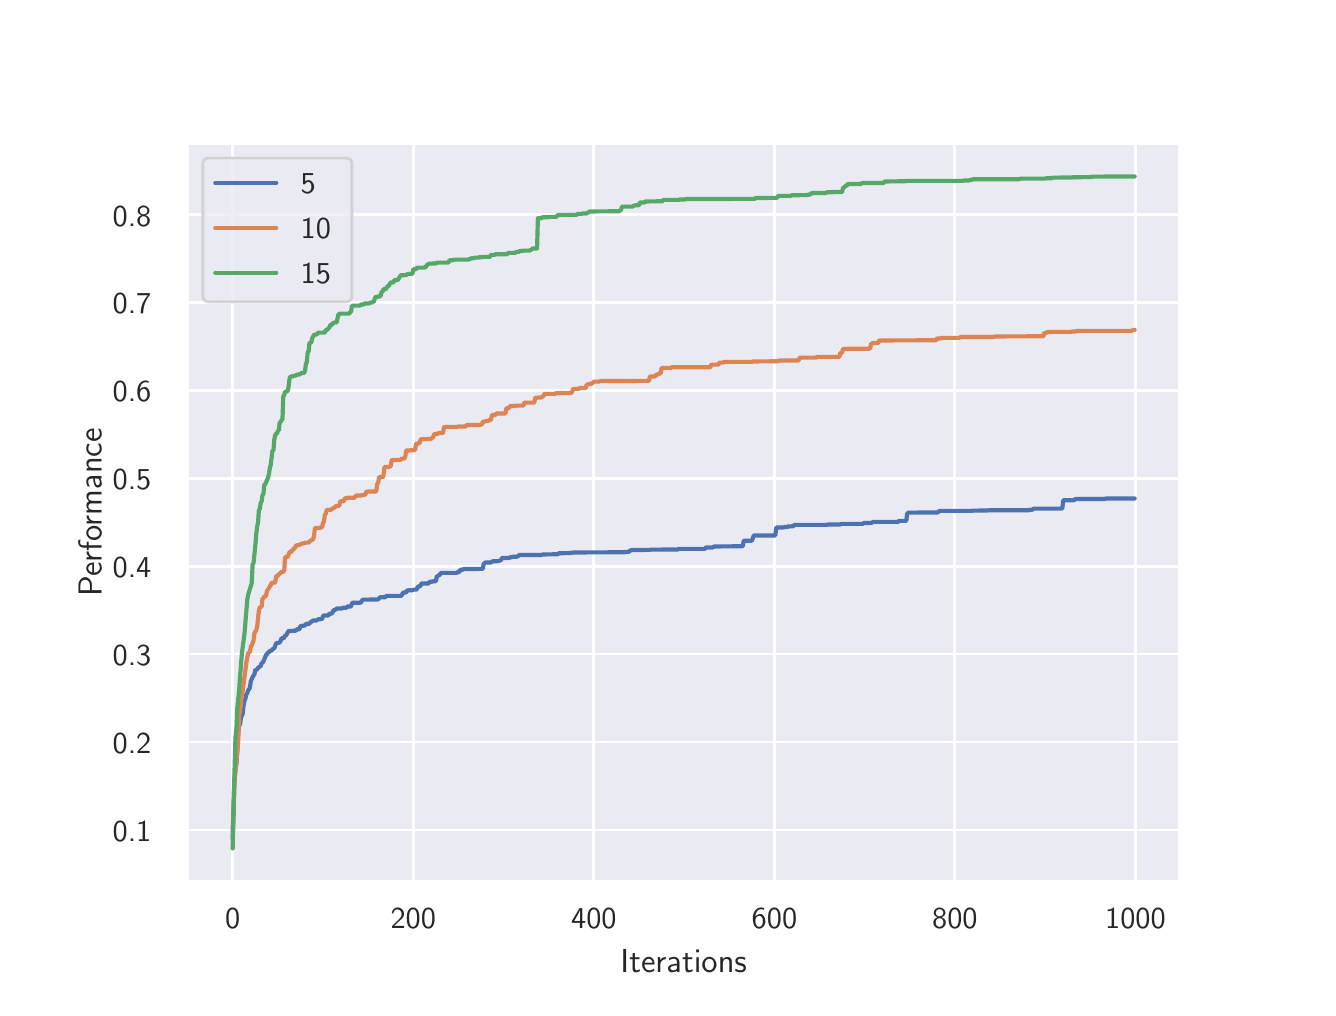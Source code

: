 \begingroup%
\makeatletter%
\begin{pgfpicture}%
\pgfpathrectangle{\pgfpointorigin}{\pgfqpoint{6.4in}{4.8in}}%
\pgfusepath{use as bounding box, clip}%
\begin{pgfscope}%
\pgfsetbuttcap%
\pgfsetmiterjoin%
\definecolor{currentfill}{rgb}{1.0,1.0,1.0}%
\pgfsetfillcolor{currentfill}%
\pgfsetlinewidth{0.0pt}%
\definecolor{currentstroke}{rgb}{1.0,1.0,1.0}%
\pgfsetstrokecolor{currentstroke}%
\pgfsetdash{}{0pt}%
\pgfpathmoveto{\pgfqpoint{0.0in}{0.0in}}%
\pgfpathlineto{\pgfqpoint{6.4in}{0.0in}}%
\pgfpathlineto{\pgfqpoint{6.4in}{4.8in}}%
\pgfpathlineto{\pgfqpoint{0.0in}{4.8in}}%
\pgfpathclose%
\pgfusepath{fill}%
\end{pgfscope}%
\begin{pgfscope}%
\pgfsetbuttcap%
\pgfsetmiterjoin%
\definecolor{currentfill}{rgb}{0.918,0.918,0.949}%
\pgfsetfillcolor{currentfill}%
\pgfsetlinewidth{0.0pt}%
\definecolor{currentstroke}{rgb}{0.0,0.0,0.0}%
\pgfsetstrokecolor{currentstroke}%
\pgfsetstrokeopacity{0.0}%
\pgfsetdash{}{0pt}%
\pgfpathmoveto{\pgfqpoint{0.8in}{0.528in}}%
\pgfpathlineto{\pgfqpoint{5.76in}{0.528in}}%
\pgfpathlineto{\pgfqpoint{5.76in}{4.224in}}%
\pgfpathlineto{\pgfqpoint{0.8in}{4.224in}}%
\pgfpathclose%
\pgfusepath{fill}%
\end{pgfscope}%
\begin{pgfscope}%
\pgfpathrectangle{\pgfqpoint{0.8in}{0.528in}}{\pgfqpoint{4.96in}{3.696in}}%
\pgfusepath{clip}%
\pgfsetroundcap%
\pgfsetroundjoin%
\pgfsetlinewidth{1.004pt}%
\definecolor{currentstroke}{rgb}{1.0,1.0,1.0}%
\pgfsetstrokecolor{currentstroke}%
\pgfsetdash{}{0pt}%
\pgfpathmoveto{\pgfqpoint{1.025in}{0.528in}}%
\pgfpathlineto{\pgfqpoint{1.025in}{4.224in}}%
\pgfusepath{stroke}%
\end{pgfscope}%
\begin{pgfscope}%
\definecolor{textcolor}{rgb}{0.15,0.15,0.15}%
\pgfsetstrokecolor{textcolor}%
\pgfsetfillcolor{textcolor}%
\pgftext[x=1.025in,y=0.396in,,top]{\color{textcolor}\sffamily\fontsize{11.0}{13.2}\selectfont 0}%
\end{pgfscope}%
\begin{pgfscope}%
\pgfpathrectangle{\pgfqpoint{0.8in}{0.528in}}{\pgfqpoint{4.96in}{3.696in}}%
\pgfusepath{clip}%
\pgfsetroundcap%
\pgfsetroundjoin%
\pgfsetlinewidth{1.004pt}%
\definecolor{currentstroke}{rgb}{1.0,1.0,1.0}%
\pgfsetstrokecolor{currentstroke}%
\pgfsetdash{}{0pt}%
\pgfpathmoveto{\pgfqpoint{1.928in}{0.528in}}%
\pgfpathlineto{\pgfqpoint{1.928in}{4.224in}}%
\pgfusepath{stroke}%
\end{pgfscope}%
\begin{pgfscope}%
\definecolor{textcolor}{rgb}{0.15,0.15,0.15}%
\pgfsetstrokecolor{textcolor}%
\pgfsetfillcolor{textcolor}%
\pgftext[x=1.928in,y=0.396in,,top]{\color{textcolor}\sffamily\fontsize{11.0}{13.2}\selectfont 200}%
\end{pgfscope}%
\begin{pgfscope}%
\pgfpathrectangle{\pgfqpoint{0.8in}{0.528in}}{\pgfqpoint{4.96in}{3.696in}}%
\pgfusepath{clip}%
\pgfsetroundcap%
\pgfsetroundjoin%
\pgfsetlinewidth{1.004pt}%
\definecolor{currentstroke}{rgb}{1.0,1.0,1.0}%
\pgfsetstrokecolor{currentstroke}%
\pgfsetdash{}{0pt}%
\pgfpathmoveto{\pgfqpoint{2.831in}{0.528in}}%
\pgfpathlineto{\pgfqpoint{2.831in}{4.224in}}%
\pgfusepath{stroke}%
\end{pgfscope}%
\begin{pgfscope}%
\definecolor{textcolor}{rgb}{0.15,0.15,0.15}%
\pgfsetstrokecolor{textcolor}%
\pgfsetfillcolor{textcolor}%
\pgftext[x=2.831in,y=0.396in,,top]{\color{textcolor}\sffamily\fontsize{11.0}{13.2}\selectfont 400}%
\end{pgfscope}%
\begin{pgfscope}%
\pgfpathrectangle{\pgfqpoint{0.8in}{0.528in}}{\pgfqpoint{4.96in}{3.696in}}%
\pgfusepath{clip}%
\pgfsetroundcap%
\pgfsetroundjoin%
\pgfsetlinewidth{1.004pt}%
\definecolor{currentstroke}{rgb}{1.0,1.0,1.0}%
\pgfsetstrokecolor{currentstroke}%
\pgfsetdash{}{0pt}%
\pgfpathmoveto{\pgfqpoint{3.734in}{0.528in}}%
\pgfpathlineto{\pgfqpoint{3.734in}{4.224in}}%
\pgfusepath{stroke}%
\end{pgfscope}%
\begin{pgfscope}%
\definecolor{textcolor}{rgb}{0.15,0.15,0.15}%
\pgfsetstrokecolor{textcolor}%
\pgfsetfillcolor{textcolor}%
\pgftext[x=3.734in,y=0.396in,,top]{\color{textcolor}\sffamily\fontsize{11.0}{13.2}\selectfont 600}%
\end{pgfscope}%
\begin{pgfscope}%
\pgfpathrectangle{\pgfqpoint{0.8in}{0.528in}}{\pgfqpoint{4.96in}{3.696in}}%
\pgfusepath{clip}%
\pgfsetroundcap%
\pgfsetroundjoin%
\pgfsetlinewidth{1.004pt}%
\definecolor{currentstroke}{rgb}{1.0,1.0,1.0}%
\pgfsetstrokecolor{currentstroke}%
\pgfsetdash{}{0pt}%
\pgfpathmoveto{\pgfqpoint{4.636in}{0.528in}}%
\pgfpathlineto{\pgfqpoint{4.636in}{4.224in}}%
\pgfusepath{stroke}%
\end{pgfscope}%
\begin{pgfscope}%
\definecolor{textcolor}{rgb}{0.15,0.15,0.15}%
\pgfsetstrokecolor{textcolor}%
\pgfsetfillcolor{textcolor}%
\pgftext[x=4.636in,y=0.396in,,top]{\color{textcolor}\sffamily\fontsize{11.0}{13.2}\selectfont 800}%
\end{pgfscope}%
\begin{pgfscope}%
\pgfpathrectangle{\pgfqpoint{0.8in}{0.528in}}{\pgfqpoint{4.96in}{3.696in}}%
\pgfusepath{clip}%
\pgfsetroundcap%
\pgfsetroundjoin%
\pgfsetlinewidth{1.004pt}%
\definecolor{currentstroke}{rgb}{1.0,1.0,1.0}%
\pgfsetstrokecolor{currentstroke}%
\pgfsetdash{}{0pt}%
\pgfpathmoveto{\pgfqpoint{5.539in}{0.528in}}%
\pgfpathlineto{\pgfqpoint{5.539in}{4.224in}}%
\pgfusepath{stroke}%
\end{pgfscope}%
\begin{pgfscope}%
\definecolor{textcolor}{rgb}{0.15,0.15,0.15}%
\pgfsetstrokecolor{textcolor}%
\pgfsetfillcolor{textcolor}%
\pgftext[x=5.539in,y=0.396in,,top]{\color{textcolor}\sffamily\fontsize{11.0}{13.2}\selectfont 1000}%
\end{pgfscope}%
\begin{pgfscope}%
\definecolor{textcolor}{rgb}{0.15,0.15,0.15}%
\pgfsetstrokecolor{textcolor}%
\pgfsetfillcolor{textcolor}%
\pgftext[x=3.28in,y=0.193in,,top]{\color{textcolor}\sffamily\fontsize{12.0}{14.4}\selectfont Iterations}%
\end{pgfscope}%
\begin{pgfscope}%
\pgfpathrectangle{\pgfqpoint{0.8in}{0.528in}}{\pgfqpoint{4.96in}{3.696in}}%
\pgfusepath{clip}%
\pgfsetroundcap%
\pgfsetroundjoin%
\pgfsetlinewidth{1.004pt}%
\definecolor{currentstroke}{rgb}{1.0,1.0,1.0}%
\pgfsetstrokecolor{currentstroke}%
\pgfsetdash{}{0pt}%
\pgfpathmoveto{\pgfqpoint{0.8in}{0.788in}}%
\pgfpathlineto{\pgfqpoint{5.76in}{0.788in}}%
\pgfusepath{stroke}%
\end{pgfscope}%
\begin{pgfscope}%
\definecolor{textcolor}{rgb}{0.15,0.15,0.15}%
\pgfsetstrokecolor{textcolor}%
\pgfsetfillcolor{textcolor}%
\pgftext[x=0.425in,y=0.73in,left,base]{\color{textcolor}\sffamily\fontsize{11.0}{13.2}\selectfont 0.1}%
\end{pgfscope}%
\begin{pgfscope}%
\pgfpathrectangle{\pgfqpoint{0.8in}{0.528in}}{\pgfqpoint{4.96in}{3.696in}}%
\pgfusepath{clip}%
\pgfsetroundcap%
\pgfsetroundjoin%
\pgfsetlinewidth{1.004pt}%
\definecolor{currentstroke}{rgb}{1.0,1.0,1.0}%
\pgfsetstrokecolor{currentstroke}%
\pgfsetdash{}{0pt}%
\pgfpathmoveto{\pgfqpoint{0.8in}{1.228in}}%
\pgfpathlineto{\pgfqpoint{5.76in}{1.228in}}%
\pgfusepath{stroke}%
\end{pgfscope}%
\begin{pgfscope}%
\definecolor{textcolor}{rgb}{0.15,0.15,0.15}%
\pgfsetstrokecolor{textcolor}%
\pgfsetfillcolor{textcolor}%
\pgftext[x=0.425in,y=1.17in,left,base]{\color{textcolor}\sffamily\fontsize{11.0}{13.2}\selectfont 0.2}%
\end{pgfscope}%
\begin{pgfscope}%
\pgfpathrectangle{\pgfqpoint{0.8in}{0.528in}}{\pgfqpoint{4.96in}{3.696in}}%
\pgfusepath{clip}%
\pgfsetroundcap%
\pgfsetroundjoin%
\pgfsetlinewidth{1.004pt}%
\definecolor{currentstroke}{rgb}{1.0,1.0,1.0}%
\pgfsetstrokecolor{currentstroke}%
\pgfsetdash{}{0pt}%
\pgfpathmoveto{\pgfqpoint{0.8in}{1.668in}}%
\pgfpathlineto{\pgfqpoint{5.76in}{1.668in}}%
\pgfusepath{stroke}%
\end{pgfscope}%
\begin{pgfscope}%
\definecolor{textcolor}{rgb}{0.15,0.15,0.15}%
\pgfsetstrokecolor{textcolor}%
\pgfsetfillcolor{textcolor}%
\pgftext[x=0.425in,y=1.61in,left,base]{\color{textcolor}\sffamily\fontsize{11.0}{13.2}\selectfont 0.3}%
\end{pgfscope}%
\begin{pgfscope}%
\pgfpathrectangle{\pgfqpoint{0.8in}{0.528in}}{\pgfqpoint{4.96in}{3.696in}}%
\pgfusepath{clip}%
\pgfsetroundcap%
\pgfsetroundjoin%
\pgfsetlinewidth{1.004pt}%
\definecolor{currentstroke}{rgb}{1.0,1.0,1.0}%
\pgfsetstrokecolor{currentstroke}%
\pgfsetdash{}{0pt}%
\pgfpathmoveto{\pgfqpoint{0.8in}{2.107in}}%
\pgfpathlineto{\pgfqpoint{5.76in}{2.107in}}%
\pgfusepath{stroke}%
\end{pgfscope}%
\begin{pgfscope}%
\definecolor{textcolor}{rgb}{0.15,0.15,0.15}%
\pgfsetstrokecolor{textcolor}%
\pgfsetfillcolor{textcolor}%
\pgftext[x=0.425in,y=2.049in,left,base]{\color{textcolor}\sffamily\fontsize{11.0}{13.2}\selectfont 0.4}%
\end{pgfscope}%
\begin{pgfscope}%
\pgfpathrectangle{\pgfqpoint{0.8in}{0.528in}}{\pgfqpoint{4.96in}{3.696in}}%
\pgfusepath{clip}%
\pgfsetroundcap%
\pgfsetroundjoin%
\pgfsetlinewidth{1.004pt}%
\definecolor{currentstroke}{rgb}{1.0,1.0,1.0}%
\pgfsetstrokecolor{currentstroke}%
\pgfsetdash{}{0pt}%
\pgfpathmoveto{\pgfqpoint{0.8in}{2.547in}}%
\pgfpathlineto{\pgfqpoint{5.76in}{2.547in}}%
\pgfusepath{stroke}%
\end{pgfscope}%
\begin{pgfscope}%
\definecolor{textcolor}{rgb}{0.15,0.15,0.15}%
\pgfsetstrokecolor{textcolor}%
\pgfsetfillcolor{textcolor}%
\pgftext[x=0.425in,y=2.489in,left,base]{\color{textcolor}\sffamily\fontsize{11.0}{13.2}\selectfont 0.5}%
\end{pgfscope}%
\begin{pgfscope}%
\pgfpathrectangle{\pgfqpoint{0.8in}{0.528in}}{\pgfqpoint{4.96in}{3.696in}}%
\pgfusepath{clip}%
\pgfsetroundcap%
\pgfsetroundjoin%
\pgfsetlinewidth{1.004pt}%
\definecolor{currentstroke}{rgb}{1.0,1.0,1.0}%
\pgfsetstrokecolor{currentstroke}%
\pgfsetdash{}{0pt}%
\pgfpathmoveto{\pgfqpoint{0.8in}{2.987in}}%
\pgfpathlineto{\pgfqpoint{5.76in}{2.987in}}%
\pgfusepath{stroke}%
\end{pgfscope}%
\begin{pgfscope}%
\definecolor{textcolor}{rgb}{0.15,0.15,0.15}%
\pgfsetstrokecolor{textcolor}%
\pgfsetfillcolor{textcolor}%
\pgftext[x=0.425in,y=2.929in,left,base]{\color{textcolor}\sffamily\fontsize{11.0}{13.2}\selectfont 0.6}%
\end{pgfscope}%
\begin{pgfscope}%
\pgfpathrectangle{\pgfqpoint{0.8in}{0.528in}}{\pgfqpoint{4.96in}{3.696in}}%
\pgfusepath{clip}%
\pgfsetroundcap%
\pgfsetroundjoin%
\pgfsetlinewidth{1.004pt}%
\definecolor{currentstroke}{rgb}{1.0,1.0,1.0}%
\pgfsetstrokecolor{currentstroke}%
\pgfsetdash{}{0pt}%
\pgfpathmoveto{\pgfqpoint{0.8in}{3.427in}}%
\pgfpathlineto{\pgfqpoint{5.76in}{3.427in}}%
\pgfusepath{stroke}%
\end{pgfscope}%
\begin{pgfscope}%
\definecolor{textcolor}{rgb}{0.15,0.15,0.15}%
\pgfsetstrokecolor{textcolor}%
\pgfsetfillcolor{textcolor}%
\pgftext[x=0.425in,y=3.369in,left,base]{\color{textcolor}\sffamily\fontsize{11.0}{13.2}\selectfont 0.7}%
\end{pgfscope}%
\begin{pgfscope}%
\pgfpathrectangle{\pgfqpoint{0.8in}{0.528in}}{\pgfqpoint{4.96in}{3.696in}}%
\pgfusepath{clip}%
\pgfsetroundcap%
\pgfsetroundjoin%
\pgfsetlinewidth{1.004pt}%
\definecolor{currentstroke}{rgb}{1.0,1.0,1.0}%
\pgfsetstrokecolor{currentstroke}%
\pgfsetdash{}{0pt}%
\pgfpathmoveto{\pgfqpoint{0.8in}{3.866in}}%
\pgfpathlineto{\pgfqpoint{5.76in}{3.866in}}%
\pgfusepath{stroke}%
\end{pgfscope}%
\begin{pgfscope}%
\definecolor{textcolor}{rgb}{0.15,0.15,0.15}%
\pgfsetstrokecolor{textcolor}%
\pgfsetfillcolor{textcolor}%
\pgftext[x=0.425in,y=3.808in,left,base]{\color{textcolor}\sffamily\fontsize{11.0}{13.2}\selectfont 0.8}%
\end{pgfscope}%
\begin{pgfscope}%
\definecolor{textcolor}{rgb}{0.15,0.15,0.15}%
\pgfsetstrokecolor{textcolor}%
\pgfsetfillcolor{textcolor}%
\pgftext[x=0.37in,y=2.376in,,bottom,rotate=90.0]{\color{textcolor}\sffamily\fontsize{12.0}{14.4}\selectfont Performance}%
\end{pgfscope}%
\begin{pgfscope}%
\pgfpathrectangle{\pgfqpoint{0.8in}{0.528in}}{\pgfqpoint{4.96in}{3.696in}}%
\pgfusepath{clip}%
\pgfsetroundcap%
\pgfsetroundjoin%
\pgfsetlinewidth{1.506pt}%
\definecolor{currentstroke}{rgb}{0.298,0.447,0.69}%
\pgfsetstrokecolor{currentstroke}%
\pgfsetdash{}{0pt}%
\pgfpathmoveto{\pgfqpoint{1.025in}{0.741in}}%
\pgfpathlineto{\pgfqpoint{1.034in}{1.044in}}%
\pgfpathlineto{\pgfqpoint{1.039in}{1.09in}}%
\pgfpathlineto{\pgfqpoint{1.044in}{1.121in}}%
\pgfpathlineto{\pgfqpoint{1.053in}{1.283in}}%
\pgfpathlineto{\pgfqpoint{1.057in}{1.309in}}%
\pgfpathlineto{\pgfqpoint{1.062in}{1.318in}}%
\pgfpathlineto{\pgfqpoint{1.066in}{1.348in}}%
\pgfpathlineto{\pgfqpoint{1.071in}{1.361in}}%
\pgfpathlineto{\pgfqpoint{1.075in}{1.37in}}%
\pgfpathlineto{\pgfqpoint{1.08in}{1.416in}}%
\pgfpathlineto{\pgfqpoint{1.084in}{1.434in}}%
\pgfpathlineto{\pgfqpoint{1.089in}{1.446in}}%
\pgfpathlineto{\pgfqpoint{1.093in}{1.466in}}%
\pgfpathlineto{\pgfqpoint{1.098in}{1.473in}}%
\pgfpathlineto{\pgfqpoint{1.102in}{1.485in}}%
\pgfpathlineto{\pgfqpoint{1.111in}{1.499in}}%
\pgfpathlineto{\pgfqpoint{1.116in}{1.534in}}%
\pgfpathlineto{\pgfqpoint{1.12in}{1.541in}}%
\pgfpathlineto{\pgfqpoint{1.125in}{1.554in}}%
\pgfpathlineto{\pgfqpoint{1.129in}{1.56in}}%
\pgfpathlineto{\pgfqpoint{1.134in}{1.568in}}%
\pgfpathlineto{\pgfqpoint{1.138in}{1.589in}}%
\pgfpathlineto{\pgfqpoint{1.143in}{1.589in}}%
\pgfpathlineto{\pgfqpoint{1.147in}{1.592in}}%
\pgfpathlineto{\pgfqpoint{1.156in}{1.603in}}%
\pgfpathlineto{\pgfqpoint{1.165in}{1.608in}}%
\pgfpathlineto{\pgfqpoint{1.17in}{1.624in}}%
\pgfpathlineto{\pgfqpoint{1.174in}{1.624in}}%
\pgfpathlineto{\pgfqpoint{1.179in}{1.632in}}%
\pgfpathlineto{\pgfqpoint{1.188in}{1.654in}}%
\pgfpathlineto{\pgfqpoint{1.192in}{1.664in}}%
\pgfpathlineto{\pgfqpoint{1.197in}{1.666in}}%
\pgfpathlineto{\pgfqpoint{1.201in}{1.677in}}%
\pgfpathlineto{\pgfqpoint{1.206in}{1.677in}}%
\pgfpathlineto{\pgfqpoint{1.211in}{1.684in}}%
\pgfpathlineto{\pgfqpoint{1.215in}{1.684in}}%
\pgfpathlineto{\pgfqpoint{1.22in}{1.687in}}%
\pgfpathlineto{\pgfqpoint{1.229in}{1.696in}}%
\pgfpathlineto{\pgfqpoint{1.233in}{1.696in}}%
\pgfpathlineto{\pgfqpoint{1.242in}{1.721in}}%
\pgfpathlineto{\pgfqpoint{1.247in}{1.724in}}%
\pgfpathlineto{\pgfqpoint{1.256in}{1.724in}}%
\pgfpathlineto{\pgfqpoint{1.26in}{1.727in}}%
\pgfpathlineto{\pgfqpoint{1.265in}{1.734in}}%
\pgfpathlineto{\pgfqpoint{1.269in}{1.747in}}%
\pgfpathlineto{\pgfqpoint{1.278in}{1.747in}}%
\pgfpathlineto{\pgfqpoint{1.283in}{1.751in}}%
\pgfpathlineto{\pgfqpoint{1.287in}{1.761in}}%
\pgfpathlineto{\pgfqpoint{1.292in}{1.761in}}%
\pgfpathlineto{\pgfqpoint{1.296in}{1.768in}}%
\pgfpathlineto{\pgfqpoint{1.301in}{1.779in}}%
\pgfpathlineto{\pgfqpoint{1.305in}{1.783in}}%
\pgfpathlineto{\pgfqpoint{1.341in}{1.785in}}%
\pgfpathlineto{\pgfqpoint{1.346in}{1.792in}}%
\pgfpathlineto{\pgfqpoint{1.359in}{1.792in}}%
\pgfpathlineto{\pgfqpoint{1.364in}{1.808in}}%
\pgfpathlineto{\pgfqpoint{1.373in}{1.809in}}%
\pgfpathlineto{\pgfqpoint{1.387in}{1.811in}}%
\pgfpathlineto{\pgfqpoint{1.391in}{1.819in}}%
\pgfpathlineto{\pgfqpoint{1.409in}{1.82in}}%
\pgfpathlineto{\pgfqpoint{1.414in}{1.828in}}%
\pgfpathlineto{\pgfqpoint{1.418in}{1.829in}}%
\pgfpathlineto{\pgfqpoint{1.427in}{1.836in}}%
\pgfpathlineto{\pgfqpoint{1.445in}{1.836in}}%
\pgfpathlineto{\pgfqpoint{1.45in}{1.84in}}%
\pgfpathlineto{\pgfqpoint{1.454in}{1.842in}}%
\pgfpathlineto{\pgfqpoint{1.472in}{1.843in}}%
\pgfpathlineto{\pgfqpoint{1.477in}{1.858in}}%
\pgfpathlineto{\pgfqpoint{1.481in}{1.861in}}%
\pgfpathlineto{\pgfqpoint{1.504in}{1.861in}}%
\pgfpathlineto{\pgfqpoint{1.508in}{1.87in}}%
\pgfpathlineto{\pgfqpoint{1.517in}{1.87in}}%
\pgfpathlineto{\pgfqpoint{1.522in}{1.872in}}%
\pgfpathlineto{\pgfqpoint{1.531in}{1.889in}}%
\pgfpathlineto{\pgfqpoint{1.535in}{1.889in}}%
\pgfpathlineto{\pgfqpoint{1.54in}{1.89in}}%
\pgfpathlineto{\pgfqpoint{1.545in}{1.896in}}%
\pgfpathlineto{\pgfqpoint{1.572in}{1.896in}}%
\pgfpathlineto{\pgfqpoint{1.576in}{1.9in}}%
\pgfpathlineto{\pgfqpoint{1.594in}{1.9in}}%
\pgfpathlineto{\pgfqpoint{1.599in}{1.906in}}%
\pgfpathlineto{\pgfqpoint{1.617in}{1.906in}}%
\pgfpathlineto{\pgfqpoint{1.621in}{1.921in}}%
\pgfpathlineto{\pgfqpoint{1.626in}{1.925in}}%
\pgfpathlineto{\pgfqpoint{1.662in}{1.925in}}%
\pgfpathlineto{\pgfqpoint{1.666in}{1.926in}}%
\pgfpathlineto{\pgfqpoint{1.675in}{1.94in}}%
\pgfpathlineto{\pgfqpoint{1.752in}{1.941in}}%
\pgfpathlineto{\pgfqpoint{1.757in}{1.946in}}%
\pgfpathlineto{\pgfqpoint{1.761in}{1.952in}}%
\pgfpathlineto{\pgfqpoint{1.788in}{1.952in}}%
\pgfpathlineto{\pgfqpoint{1.793in}{1.959in}}%
\pgfpathlineto{\pgfqpoint{1.869in}{1.959in}}%
\pgfpathlineto{\pgfqpoint{1.874in}{1.97in}}%
\pgfpathlineto{\pgfqpoint{1.879in}{1.976in}}%
\pgfpathlineto{\pgfqpoint{1.892in}{1.976in}}%
\pgfpathlineto{\pgfqpoint{1.897in}{1.986in}}%
\pgfpathlineto{\pgfqpoint{1.91in}{1.987in}}%
\pgfpathlineto{\pgfqpoint{1.919in}{1.987in}}%
\pgfpathlineto{\pgfqpoint{1.924in}{1.987in}}%
\pgfpathlineto{\pgfqpoint{1.928in}{1.99in}}%
\pgfpathlineto{\pgfqpoint{1.942in}{1.99in}}%
\pgfpathlineto{\pgfqpoint{1.946in}{1.993in}}%
\pgfpathlineto{\pgfqpoint{1.951in}{2.006in}}%
\pgfpathlineto{\pgfqpoint{1.96in}{2.006in}}%
\pgfpathlineto{\pgfqpoint{1.964in}{2.01in}}%
\pgfpathlineto{\pgfqpoint{1.969in}{2.021in}}%
\pgfpathlineto{\pgfqpoint{2.005in}{2.021in}}%
\pgfpathlineto{\pgfqpoint{2.009in}{2.029in}}%
\pgfpathlineto{\pgfqpoint{2.023in}{2.03in}}%
\pgfpathlineto{\pgfqpoint{2.027in}{2.032in}}%
\pgfpathlineto{\pgfqpoint{2.041in}{2.032in}}%
\pgfpathlineto{\pgfqpoint{2.046in}{2.058in}}%
\pgfpathlineto{\pgfqpoint{2.05in}{2.058in}}%
\pgfpathlineto{\pgfqpoint{2.055in}{2.062in}}%
\pgfpathlineto{\pgfqpoint{2.059in}{2.062in}}%
\pgfpathlineto{\pgfqpoint{2.064in}{2.07in}}%
\pgfpathlineto{\pgfqpoint{2.068in}{2.074in}}%
\pgfpathlineto{\pgfqpoint{2.145in}{2.074in}}%
\pgfpathlineto{\pgfqpoint{2.149in}{2.078in}}%
\pgfpathlineto{\pgfqpoint{2.158in}{2.078in}}%
\pgfpathlineto{\pgfqpoint{2.163in}{2.09in}}%
\pgfpathlineto{\pgfqpoint{2.176in}{2.09in}}%
\pgfpathlineto{\pgfqpoint{2.181in}{2.093in}}%
\pgfpathlineto{\pgfqpoint{2.276in}{2.094in}}%
\pgfpathlineto{\pgfqpoint{2.28in}{2.12in}}%
\pgfpathlineto{\pgfqpoint{2.289in}{2.126in}}%
\pgfpathlineto{\pgfqpoint{2.316in}{2.126in}}%
\pgfpathlineto{\pgfqpoint{2.321in}{2.13in}}%
\pgfpathlineto{\pgfqpoint{2.325in}{2.132in}}%
\pgfpathlineto{\pgfqpoint{2.348in}{2.132in}}%
\pgfpathlineto{\pgfqpoint{2.352in}{2.134in}}%
\pgfpathlineto{\pgfqpoint{2.357in}{2.134in}}%
\pgfpathlineto{\pgfqpoint{2.361in}{2.136in}}%
\pgfpathlineto{\pgfqpoint{2.366in}{2.136in}}%
\pgfpathlineto{\pgfqpoint{2.371in}{2.148in}}%
\pgfpathlineto{\pgfqpoint{2.407in}{2.148in}}%
\pgfpathlineto{\pgfqpoint{2.411in}{2.152in}}%
\pgfpathlineto{\pgfqpoint{2.42in}{2.152in}}%
\pgfpathlineto{\pgfqpoint{2.425in}{2.155in}}%
\pgfpathlineto{\pgfqpoint{2.447in}{2.155in}}%
\pgfpathlineto{\pgfqpoint{2.452in}{2.158in}}%
\pgfpathlineto{\pgfqpoint{2.456in}{2.163in}}%
\pgfpathlineto{\pgfqpoint{2.569in}{2.163in}}%
\pgfpathlineto{\pgfqpoint{2.574in}{2.166in}}%
\pgfpathlineto{\pgfqpoint{2.65in}{2.167in}}%
\pgfpathlineto{\pgfqpoint{2.655in}{2.172in}}%
\pgfpathlineto{\pgfqpoint{2.709in}{2.173in}}%
\pgfpathlineto{\pgfqpoint{2.732in}{2.176in}}%
\pgfpathlineto{\pgfqpoint{2.984in}{2.177in}}%
\pgfpathlineto{\pgfqpoint{2.989in}{2.179in}}%
\pgfpathlineto{\pgfqpoint{3.007in}{2.179in}}%
\pgfpathlineto{\pgfqpoint{3.011in}{2.186in}}%
\pgfpathlineto{\pgfqpoint{3.016in}{2.186in}}%
\pgfpathlineto{\pgfqpoint{3.02in}{2.188in}}%
\pgfpathlineto{\pgfqpoint{3.111in}{2.189in}}%
\pgfpathlineto{\pgfqpoint{3.115in}{2.19in}}%
\pgfpathlineto{\pgfqpoint{3.251in}{2.191in}}%
\pgfpathlineto{\pgfqpoint{3.255in}{2.194in}}%
\pgfpathlineto{\pgfqpoint{3.386in}{2.194in}}%
\pgfpathlineto{\pgfqpoint{3.391in}{2.201in}}%
\pgfpathlineto{\pgfqpoint{3.427in}{2.201in}}%
\pgfpathlineto{\pgfqpoint{3.431in}{2.206in}}%
\pgfpathlineto{\pgfqpoint{3.567in}{2.207in}}%
\pgfpathlineto{\pgfqpoint{3.576in}{2.208in}}%
\pgfpathlineto{\pgfqpoint{3.58in}{2.235in}}%
\pgfpathlineto{\pgfqpoint{3.621in}{2.235in}}%
\pgfpathlineto{\pgfqpoint{3.625in}{2.244in}}%
\pgfpathlineto{\pgfqpoint{3.63in}{2.261in}}%
\pgfpathlineto{\pgfqpoint{3.738in}{2.261in}}%
\pgfpathlineto{\pgfqpoint{3.743in}{2.301in}}%
\pgfpathlineto{\pgfqpoint{3.779in}{2.301in}}%
\pgfpathlineto{\pgfqpoint{3.783in}{2.303in}}%
\pgfpathlineto{\pgfqpoint{3.797in}{2.303in}}%
\pgfpathlineto{\pgfqpoint{3.801in}{2.306in}}%
\pgfpathlineto{\pgfqpoint{3.828in}{2.307in}}%
\pgfpathlineto{\pgfqpoint{3.833in}{2.314in}}%
\pgfpathlineto{\pgfqpoint{3.995in}{2.314in}}%
\pgfpathlineto{\pgfqpoint{4.0in}{2.316in}}%
\pgfpathlineto{\pgfqpoint{4.063in}{2.316in}}%
\pgfpathlineto{\pgfqpoint{4.068in}{2.319in}}%
\pgfpathlineto{\pgfqpoint{4.176in}{2.319in}}%
\pgfpathlineto{\pgfqpoint{4.18in}{2.323in}}%
\pgfpathlineto{\pgfqpoint{4.221in}{2.324in}}%
\pgfpathlineto{\pgfqpoint{4.226in}{2.329in}}%
\pgfpathlineto{\pgfqpoint{4.352in}{2.329in}}%
\pgfpathlineto{\pgfqpoint{4.356in}{2.334in}}%
\pgfpathlineto{\pgfqpoint{4.393in}{2.334in}}%
\pgfpathlineto{\pgfqpoint{4.397in}{2.368in}}%
\pgfpathlineto{\pgfqpoint{4.402in}{2.375in}}%
\pgfpathlineto{\pgfqpoint{4.523in}{2.376in}}%
\pgfpathlineto{\pgfqpoint{4.533in}{2.376in}}%
\pgfpathlineto{\pgfqpoint{4.551in}{2.376in}}%
\pgfpathlineto{\pgfqpoint{4.555in}{2.382in}}%
\pgfpathlineto{\pgfqpoint{4.56in}{2.382in}}%
\pgfpathlineto{\pgfqpoint{4.564in}{2.384in}}%
\pgfpathlineto{\pgfqpoint{4.718in}{2.384in}}%
\pgfpathlineto{\pgfqpoint{4.727in}{2.385in}}%
\pgfpathlineto{\pgfqpoint{4.799in}{2.386in}}%
\pgfpathlineto{\pgfqpoint{4.808in}{2.387in}}%
\pgfpathlineto{\pgfqpoint{5.006in}{2.387in}}%
\pgfpathlineto{\pgfqpoint{5.011in}{2.39in}}%
\pgfpathlineto{\pgfqpoint{5.025in}{2.39in}}%
\pgfpathlineto{\pgfqpoint{5.029in}{2.395in}}%
\pgfpathlineto{\pgfqpoint{5.173in}{2.395in}}%
\pgfpathlineto{\pgfqpoint{5.178in}{2.437in}}%
\pgfpathlineto{\pgfqpoint{5.232in}{2.437in}}%
\pgfpathlineto{\pgfqpoint{5.237in}{2.443in}}%
\pgfpathlineto{\pgfqpoint{5.386in}{2.443in}}%
\pgfpathlineto{\pgfqpoint{5.39in}{2.446in}}%
\pgfpathlineto{\pgfqpoint{5.535in}{2.446in}}%
\pgfpathlineto{\pgfqpoint{5.535in}{2.446in}}%
\pgfusepath{stroke}%
\end{pgfscope}%
\begin{pgfscope}%
\pgfpathrectangle{\pgfqpoint{0.8in}{0.528in}}{\pgfqpoint{4.96in}{3.696in}}%
\pgfusepath{clip}%
\pgfsetroundcap%
\pgfsetroundjoin%
\pgfsetlinewidth{1.506pt}%
\definecolor{currentstroke}{rgb}{0.867,0.518,0.322}%
\pgfsetstrokecolor{currentstroke}%
\pgfsetdash{}{0pt}%
\pgfpathmoveto{\pgfqpoint{1.025in}{0.782in}}%
\pgfpathlineto{\pgfqpoint{1.03in}{0.932in}}%
\pgfpathlineto{\pgfqpoint{1.034in}{1.034in}}%
\pgfpathlineto{\pgfqpoint{1.044in}{1.141in}}%
\pgfpathlineto{\pgfqpoint{1.048in}{1.174in}}%
\pgfpathlineto{\pgfqpoint{1.053in}{1.237in}}%
\pgfpathlineto{\pgfqpoint{1.057in}{1.363in}}%
\pgfpathlineto{\pgfqpoint{1.062in}{1.381in}}%
\pgfpathlineto{\pgfqpoint{1.066in}{1.415in}}%
\pgfpathlineto{\pgfqpoint{1.071in}{1.469in}}%
\pgfpathlineto{\pgfqpoint{1.075in}{1.484in}}%
\pgfpathlineto{\pgfqpoint{1.093in}{1.622in}}%
\pgfpathlineto{\pgfqpoint{1.102in}{1.671in}}%
\pgfpathlineto{\pgfqpoint{1.107in}{1.677in}}%
\pgfpathlineto{\pgfqpoint{1.111in}{1.677in}}%
\pgfpathlineto{\pgfqpoint{1.116in}{1.707in}}%
\pgfpathlineto{\pgfqpoint{1.12in}{1.71in}}%
\pgfpathlineto{\pgfqpoint{1.129in}{1.734in}}%
\pgfpathlineto{\pgfqpoint{1.134in}{1.774in}}%
\pgfpathlineto{\pgfqpoint{1.138in}{1.779in}}%
\pgfpathlineto{\pgfqpoint{1.143in}{1.789in}}%
\pgfpathlineto{\pgfqpoint{1.147in}{1.802in}}%
\pgfpathlineto{\pgfqpoint{1.156in}{1.886in}}%
\pgfpathlineto{\pgfqpoint{1.161in}{1.903in}}%
\pgfpathlineto{\pgfqpoint{1.165in}{1.903in}}%
\pgfpathlineto{\pgfqpoint{1.17in}{1.905in}}%
\pgfpathlineto{\pgfqpoint{1.174in}{1.946in}}%
\pgfpathlineto{\pgfqpoint{1.179in}{1.946in}}%
\pgfpathlineto{\pgfqpoint{1.183in}{1.957in}}%
\pgfpathlineto{\pgfqpoint{1.188in}{1.957in}}%
\pgfpathlineto{\pgfqpoint{1.192in}{1.959in}}%
\pgfpathlineto{\pgfqpoint{1.197in}{1.988in}}%
\pgfpathlineto{\pgfqpoint{1.201in}{1.988in}}%
\pgfpathlineto{\pgfqpoint{1.211in}{2.007in}}%
\pgfpathlineto{\pgfqpoint{1.215in}{2.011in}}%
\pgfpathlineto{\pgfqpoint{1.22in}{2.025in}}%
\pgfpathlineto{\pgfqpoint{1.233in}{2.025in}}%
\pgfpathlineto{\pgfqpoint{1.238in}{2.027in}}%
\pgfpathlineto{\pgfqpoint{1.242in}{2.058in}}%
\pgfpathlineto{\pgfqpoint{1.251in}{2.059in}}%
\pgfpathlineto{\pgfqpoint{1.256in}{2.068in}}%
\pgfpathlineto{\pgfqpoint{1.26in}{2.069in}}%
\pgfpathlineto{\pgfqpoint{1.269in}{2.079in}}%
\pgfpathlineto{\pgfqpoint{1.278in}{2.079in}}%
\pgfpathlineto{\pgfqpoint{1.283in}{2.088in}}%
\pgfpathlineto{\pgfqpoint{1.287in}{2.154in}}%
\pgfpathlineto{\pgfqpoint{1.301in}{2.154in}}%
\pgfpathlineto{\pgfqpoint{1.305in}{2.169in}}%
\pgfpathlineto{\pgfqpoint{1.31in}{2.178in}}%
\pgfpathlineto{\pgfqpoint{1.314in}{2.179in}}%
\pgfpathlineto{\pgfqpoint{1.319in}{2.179in}}%
\pgfpathlineto{\pgfqpoint{1.323in}{2.189in}}%
\pgfpathlineto{\pgfqpoint{1.328in}{2.189in}}%
\pgfpathlineto{\pgfqpoint{1.332in}{2.198in}}%
\pgfpathlineto{\pgfqpoint{1.337in}{2.198in}}%
\pgfpathlineto{\pgfqpoint{1.341in}{2.211in}}%
\pgfpathlineto{\pgfqpoint{1.346in}{2.211in}}%
\pgfpathlineto{\pgfqpoint{1.35in}{2.213in}}%
\pgfpathlineto{\pgfqpoint{1.355in}{2.213in}}%
\pgfpathlineto{\pgfqpoint{1.359in}{2.216in}}%
\pgfpathlineto{\pgfqpoint{1.364in}{2.216in}}%
\pgfpathlineto{\pgfqpoint{1.373in}{2.221in}}%
\pgfpathlineto{\pgfqpoint{1.382in}{2.222in}}%
\pgfpathlineto{\pgfqpoint{1.387in}{2.225in}}%
\pgfpathlineto{\pgfqpoint{1.405in}{2.225in}}%
\pgfpathlineto{\pgfqpoint{1.409in}{2.23in}}%
\pgfpathlineto{\pgfqpoint{1.414in}{2.236in}}%
\pgfpathlineto{\pgfqpoint{1.418in}{2.237in}}%
\pgfpathlineto{\pgfqpoint{1.423in}{2.24in}}%
\pgfpathlineto{\pgfqpoint{1.427in}{2.24in}}%
\pgfpathlineto{\pgfqpoint{1.432in}{2.26in}}%
\pgfpathlineto{\pgfqpoint{1.436in}{2.298in}}%
\pgfpathlineto{\pgfqpoint{1.459in}{2.298in}}%
\pgfpathlineto{\pgfqpoint{1.463in}{2.301in}}%
\pgfpathlineto{\pgfqpoint{1.472in}{2.301in}}%
\pgfpathlineto{\pgfqpoint{1.477in}{2.327in}}%
\pgfpathlineto{\pgfqpoint{1.481in}{2.328in}}%
\pgfpathlineto{\pgfqpoint{1.486in}{2.368in}}%
\pgfpathlineto{\pgfqpoint{1.49in}{2.368in}}%
\pgfpathlineto{\pgfqpoint{1.495in}{2.387in}}%
\pgfpathlineto{\pgfqpoint{1.499in}{2.389in}}%
\pgfpathlineto{\pgfqpoint{1.517in}{2.389in}}%
\pgfpathlineto{\pgfqpoint{1.522in}{2.396in}}%
\pgfpathlineto{\pgfqpoint{1.526in}{2.396in}}%
\pgfpathlineto{\pgfqpoint{1.531in}{2.4in}}%
\pgfpathlineto{\pgfqpoint{1.535in}{2.4in}}%
\pgfpathlineto{\pgfqpoint{1.54in}{2.408in}}%
\pgfpathlineto{\pgfqpoint{1.554in}{2.409in}}%
\pgfpathlineto{\pgfqpoint{1.558in}{2.409in}}%
\pgfpathlineto{\pgfqpoint{1.563in}{2.432in}}%
\pgfpathlineto{\pgfqpoint{1.581in}{2.432in}}%
\pgfpathlineto{\pgfqpoint{1.585in}{2.447in}}%
\pgfpathlineto{\pgfqpoint{1.594in}{2.447in}}%
\pgfpathlineto{\pgfqpoint{1.599in}{2.45in}}%
\pgfpathlineto{\pgfqpoint{1.635in}{2.45in}}%
\pgfpathlineto{\pgfqpoint{1.639in}{2.457in}}%
\pgfpathlineto{\pgfqpoint{1.644in}{2.461in}}%
\pgfpathlineto{\pgfqpoint{1.671in}{2.461in}}%
\pgfpathlineto{\pgfqpoint{1.675in}{2.464in}}%
\pgfpathlineto{\pgfqpoint{1.684in}{2.464in}}%
\pgfpathlineto{\pgfqpoint{1.689in}{2.467in}}%
\pgfpathlineto{\pgfqpoint{1.693in}{2.48in}}%
\pgfpathlineto{\pgfqpoint{1.698in}{2.48in}}%
\pgfpathlineto{\pgfqpoint{1.707in}{2.481in}}%
\pgfpathlineto{\pgfqpoint{1.743in}{2.481in}}%
\pgfpathlineto{\pgfqpoint{1.748in}{2.521in}}%
\pgfpathlineto{\pgfqpoint{1.752in}{2.521in}}%
\pgfpathlineto{\pgfqpoint{1.757in}{2.553in}}%
\pgfpathlineto{\pgfqpoint{1.775in}{2.553in}}%
\pgfpathlineto{\pgfqpoint{1.779in}{2.56in}}%
\pgfpathlineto{\pgfqpoint{1.784in}{2.604in}}%
\pgfpathlineto{\pgfqpoint{1.806in}{2.604in}}%
\pgfpathlineto{\pgfqpoint{1.811in}{2.606in}}%
\pgfpathlineto{\pgfqpoint{1.815in}{2.606in}}%
\pgfpathlineto{\pgfqpoint{1.82in}{2.637in}}%
\pgfpathlineto{\pgfqpoint{1.824in}{2.638in}}%
\pgfpathlineto{\pgfqpoint{1.865in}{2.639in}}%
\pgfpathlineto{\pgfqpoint{1.869in}{2.645in}}%
\pgfpathlineto{\pgfqpoint{1.883in}{2.645in}}%
\pgfpathlineto{\pgfqpoint{1.888in}{2.654in}}%
\pgfpathlineto{\pgfqpoint{1.892in}{2.686in}}%
\pgfpathlineto{\pgfqpoint{1.91in}{2.686in}}%
\pgfpathlineto{\pgfqpoint{1.915in}{2.687in}}%
\pgfpathlineto{\pgfqpoint{1.937in}{2.688in}}%
\pgfpathlineto{\pgfqpoint{1.942in}{2.72in}}%
\pgfpathlineto{\pgfqpoint{1.955in}{2.721in}}%
\pgfpathlineto{\pgfqpoint{1.96in}{2.725in}}%
\pgfpathlineto{\pgfqpoint{1.964in}{2.739in}}%
\pgfpathlineto{\pgfqpoint{1.969in}{2.742in}}%
\pgfpathlineto{\pgfqpoint{2.0in}{2.743in}}%
\pgfpathlineto{\pgfqpoint{2.005in}{2.744in}}%
\pgfpathlineto{\pgfqpoint{2.018in}{2.744in}}%
\pgfpathlineto{\pgfqpoint{2.023in}{2.75in}}%
\pgfpathlineto{\pgfqpoint{2.027in}{2.75in}}%
\pgfpathlineto{\pgfqpoint{2.032in}{2.768in}}%
\pgfpathlineto{\pgfqpoint{2.041in}{2.768in}}%
\pgfpathlineto{\pgfqpoint{2.046in}{2.769in}}%
\pgfpathlineto{\pgfqpoint{2.05in}{2.769in}}%
\pgfpathlineto{\pgfqpoint{2.055in}{2.773in}}%
\pgfpathlineto{\pgfqpoint{2.073in}{2.773in}}%
\pgfpathlineto{\pgfqpoint{2.077in}{2.776in}}%
\pgfpathlineto{\pgfqpoint{2.082in}{2.804in}}%
\pgfpathlineto{\pgfqpoint{2.149in}{2.804in}}%
\pgfpathlineto{\pgfqpoint{2.154in}{2.806in}}%
\pgfpathlineto{\pgfqpoint{2.19in}{2.806in}}%
\pgfpathlineto{\pgfqpoint{2.194in}{2.813in}}%
\pgfpathlineto{\pgfqpoint{2.262in}{2.813in}}%
\pgfpathlineto{\pgfqpoint{2.267in}{2.816in}}%
\pgfpathlineto{\pgfqpoint{2.271in}{2.816in}}%
\pgfpathlineto{\pgfqpoint{2.276in}{2.83in}}%
\pgfpathlineto{\pgfqpoint{2.285in}{2.83in}}%
\pgfpathlineto{\pgfqpoint{2.289in}{2.833in}}%
\pgfpathlineto{\pgfqpoint{2.303in}{2.833in}}%
\pgfpathlineto{\pgfqpoint{2.307in}{2.838in}}%
\pgfpathlineto{\pgfqpoint{2.316in}{2.838in}}%
\pgfpathlineto{\pgfqpoint{2.321in}{2.863in}}%
\pgfpathlineto{\pgfqpoint{2.339in}{2.863in}}%
\pgfpathlineto{\pgfqpoint{2.343in}{2.871in}}%
\pgfpathlineto{\pgfqpoint{2.389in}{2.871in}}%
\pgfpathlineto{\pgfqpoint{2.393in}{2.897in}}%
\pgfpathlineto{\pgfqpoint{2.407in}{2.897in}}%
\pgfpathlineto{\pgfqpoint{2.411in}{2.908in}}%
\pgfpathlineto{\pgfqpoint{2.434in}{2.908in}}%
\pgfpathlineto{\pgfqpoint{2.438in}{2.91in}}%
\pgfpathlineto{\pgfqpoint{2.479in}{2.91in}}%
\pgfpathlineto{\pgfqpoint{2.483in}{2.925in}}%
\pgfpathlineto{\pgfqpoint{2.533in}{2.925in}}%
\pgfpathlineto{\pgfqpoint{2.538in}{2.95in}}%
\pgfpathlineto{\pgfqpoint{2.569in}{2.951in}}%
\pgfpathlineto{\pgfqpoint{2.574in}{2.956in}}%
\pgfpathlineto{\pgfqpoint{2.578in}{2.956in}}%
\pgfpathlineto{\pgfqpoint{2.583in}{2.969in}}%
\pgfpathlineto{\pgfqpoint{2.637in}{2.969in}}%
\pgfpathlineto{\pgfqpoint{2.641in}{2.972in}}%
\pgfpathlineto{\pgfqpoint{2.664in}{2.972in}}%
\pgfpathlineto{\pgfqpoint{2.668in}{2.973in}}%
\pgfpathlineto{\pgfqpoint{2.718in}{2.973in}}%
\pgfpathlineto{\pgfqpoint{2.723in}{2.982in}}%
\pgfpathlineto{\pgfqpoint{2.727in}{2.994in}}%
\pgfpathlineto{\pgfqpoint{2.754in}{2.994in}}%
\pgfpathlineto{\pgfqpoint{2.759in}{2.998in}}%
\pgfpathlineto{\pgfqpoint{2.79in}{2.998in}}%
\pgfpathlineto{\pgfqpoint{2.795in}{3.015in}}%
\pgfpathlineto{\pgfqpoint{2.799in}{3.015in}}%
\pgfpathlineto{\pgfqpoint{2.804in}{3.018in}}%
\pgfpathlineto{\pgfqpoint{2.817in}{3.018in}}%
\pgfpathlineto{\pgfqpoint{2.822in}{3.023in}}%
\pgfpathlineto{\pgfqpoint{2.826in}{3.023in}}%
\pgfpathlineto{\pgfqpoint{2.831in}{3.03in}}%
\pgfpathlineto{\pgfqpoint{2.858in}{3.03in}}%
\pgfpathlineto{\pgfqpoint{2.862in}{3.033in}}%
\pgfpathlineto{\pgfqpoint{3.106in}{3.034in}}%
\pgfpathlineto{\pgfqpoint{3.111in}{3.056in}}%
\pgfpathlineto{\pgfqpoint{3.138in}{3.056in}}%
\pgfpathlineto{\pgfqpoint{3.142in}{3.065in}}%
\pgfpathlineto{\pgfqpoint{3.151in}{3.065in}}%
\pgfpathlineto{\pgfqpoint{3.156in}{3.071in}}%
\pgfpathlineto{\pgfqpoint{3.165in}{3.071in}}%
\pgfpathlineto{\pgfqpoint{3.169in}{3.098in}}%
\pgfpathlineto{\pgfqpoint{3.174in}{3.098in}}%
\pgfpathlineto{\pgfqpoint{3.178in}{3.099in}}%
\pgfpathlineto{\pgfqpoint{3.215in}{3.099in}}%
\pgfpathlineto{\pgfqpoint{3.219in}{3.102in}}%
\pgfpathlineto{\pgfqpoint{3.413in}{3.102in}}%
\pgfpathlineto{\pgfqpoint{3.418in}{3.115in}}%
\pgfpathlineto{\pgfqpoint{3.454in}{3.115in}}%
\pgfpathlineto{\pgfqpoint{3.458in}{3.125in}}%
\pgfpathlineto{\pgfqpoint{3.476in}{3.125in}}%
\pgfpathlineto{\pgfqpoint{3.481in}{3.129in}}%
\pgfpathlineto{\pgfqpoint{3.621in}{3.129in}}%
\pgfpathlineto{\pgfqpoint{3.625in}{3.131in}}%
\pgfpathlineto{\pgfqpoint{3.752in}{3.132in}}%
\pgfpathlineto{\pgfqpoint{3.756in}{3.136in}}%
\pgfpathlineto{\pgfqpoint{3.855in}{3.136in}}%
\pgfpathlineto{\pgfqpoint{3.86in}{3.15in}}%
\pgfpathlineto{\pgfqpoint{3.941in}{3.15in}}%
\pgfpathlineto{\pgfqpoint{3.946in}{3.154in}}%
\pgfpathlineto{\pgfqpoint{4.059in}{3.154in}}%
\pgfpathlineto{\pgfqpoint{4.063in}{3.174in}}%
\pgfpathlineto{\pgfqpoint{4.072in}{3.174in}}%
\pgfpathlineto{\pgfqpoint{4.077in}{3.194in}}%
\pgfpathlineto{\pgfqpoint{4.212in}{3.195in}}%
\pgfpathlineto{\pgfqpoint{4.217in}{3.22in}}%
\pgfpathlineto{\pgfqpoint{4.221in}{3.22in}}%
\pgfpathlineto{\pgfqpoint{4.226in}{3.223in}}%
\pgfpathlineto{\pgfqpoint{4.253in}{3.223in}}%
\pgfpathlineto{\pgfqpoint{4.257in}{3.236in}}%
\pgfpathlineto{\pgfqpoint{4.542in}{3.237in}}%
\pgfpathlineto{\pgfqpoint{4.546in}{3.246in}}%
\pgfpathlineto{\pgfqpoint{4.564in}{3.246in}}%
\pgfpathlineto{\pgfqpoint{4.569in}{3.249in}}%
\pgfpathlineto{\pgfqpoint{4.659in}{3.249in}}%
\pgfpathlineto{\pgfqpoint{4.663in}{3.253in}}%
\pgfpathlineto{\pgfqpoint{4.83in}{3.253in}}%
\pgfpathlineto{\pgfqpoint{4.835in}{3.256in}}%
\pgfpathlineto{\pgfqpoint{5.079in}{3.257in}}%
\pgfpathlineto{\pgfqpoint{5.083in}{3.274in}}%
\pgfpathlineto{\pgfqpoint{5.092in}{3.274in}}%
\pgfpathlineto{\pgfqpoint{5.097in}{3.277in}}%
\pgfpathlineto{\pgfqpoint{5.101in}{3.277in}}%
\pgfpathlineto{\pgfqpoint{5.106in}{3.279in}}%
\pgfpathlineto{\pgfqpoint{5.219in}{3.279in}}%
\pgfpathlineto{\pgfqpoint{5.223in}{3.281in}}%
\pgfpathlineto{\pgfqpoint{5.241in}{3.281in}}%
\pgfpathlineto{\pgfqpoint{5.246in}{3.284in}}%
\pgfpathlineto{\pgfqpoint{5.521in}{3.284in}}%
\pgfpathlineto{\pgfqpoint{5.526in}{3.289in}}%
\pgfpathlineto{\pgfqpoint{5.535in}{3.289in}}%
\pgfpathlineto{\pgfqpoint{5.535in}{3.289in}}%
\pgfusepath{stroke}%
\end{pgfscope}%
\begin{pgfscope}%
\pgfpathrectangle{\pgfqpoint{0.8in}{0.528in}}{\pgfqpoint{4.96in}{3.696in}}%
\pgfusepath{clip}%
\pgfsetroundcap%
\pgfsetroundjoin%
\pgfsetlinewidth{1.506pt}%
\definecolor{currentstroke}{rgb}{0.333,0.659,0.408}%
\pgfsetstrokecolor{currentstroke}%
\pgfsetdash{}{0pt}%
\pgfpathmoveto{\pgfqpoint{1.025in}{0.696in}}%
\pgfpathlineto{\pgfqpoint{1.034in}{1.079in}}%
\pgfpathlineto{\pgfqpoint{1.039in}{1.252in}}%
\pgfpathlineto{\pgfqpoint{1.044in}{1.296in}}%
\pgfpathlineto{\pgfqpoint{1.048in}{1.395in}}%
\pgfpathlineto{\pgfqpoint{1.057in}{1.483in}}%
\pgfpathlineto{\pgfqpoint{1.062in}{1.558in}}%
\pgfpathlineto{\pgfqpoint{1.071in}{1.671in}}%
\pgfpathlineto{\pgfqpoint{1.084in}{1.77in}}%
\pgfpathlineto{\pgfqpoint{1.098in}{1.939in}}%
\pgfpathlineto{\pgfqpoint{1.102in}{1.963in}}%
\pgfpathlineto{\pgfqpoint{1.12in}{2.022in}}%
\pgfpathlineto{\pgfqpoint{1.125in}{2.12in}}%
\pgfpathlineto{\pgfqpoint{1.129in}{2.12in}}%
\pgfpathlineto{\pgfqpoint{1.138in}{2.207in}}%
\pgfpathlineto{\pgfqpoint{1.143in}{2.27in}}%
\pgfpathlineto{\pgfqpoint{1.147in}{2.303in}}%
\pgfpathlineto{\pgfqpoint{1.152in}{2.327in}}%
\pgfpathlineto{\pgfqpoint{1.156in}{2.386in}}%
\pgfpathlineto{\pgfqpoint{1.161in}{2.396in}}%
\pgfpathlineto{\pgfqpoint{1.165in}{2.424in}}%
\pgfpathlineto{\pgfqpoint{1.17in}{2.433in}}%
\pgfpathlineto{\pgfqpoint{1.174in}{2.462in}}%
\pgfpathlineto{\pgfqpoint{1.179in}{2.47in}}%
\pgfpathlineto{\pgfqpoint{1.183in}{2.513in}}%
\pgfpathlineto{\pgfqpoint{1.188in}{2.518in}}%
\pgfpathlineto{\pgfqpoint{1.201in}{2.547in}}%
\pgfpathlineto{\pgfqpoint{1.206in}{2.567in}}%
\pgfpathlineto{\pgfqpoint{1.211in}{2.599in}}%
\pgfpathlineto{\pgfqpoint{1.215in}{2.613in}}%
\pgfpathlineto{\pgfqpoint{1.224in}{2.686in}}%
\pgfpathlineto{\pgfqpoint{1.229in}{2.686in}}%
\pgfpathlineto{\pgfqpoint{1.233in}{2.74in}}%
\pgfpathlineto{\pgfqpoint{1.238in}{2.763in}}%
\pgfpathlineto{\pgfqpoint{1.242in}{2.77in}}%
\pgfpathlineto{\pgfqpoint{1.247in}{2.77in}}%
\pgfpathlineto{\pgfqpoint{1.251in}{2.785in}}%
\pgfpathlineto{\pgfqpoint{1.256in}{2.786in}}%
\pgfpathlineto{\pgfqpoint{1.26in}{2.828in}}%
\pgfpathlineto{\pgfqpoint{1.265in}{2.828in}}%
\pgfpathlineto{\pgfqpoint{1.269in}{2.837in}}%
\pgfpathlineto{\pgfqpoint{1.274in}{2.842in}}%
\pgfpathlineto{\pgfqpoint{1.278in}{2.957in}}%
\pgfpathlineto{\pgfqpoint{1.283in}{2.963in}}%
\pgfpathlineto{\pgfqpoint{1.287in}{2.98in}}%
\pgfpathlineto{\pgfqpoint{1.296in}{2.981in}}%
\pgfpathlineto{\pgfqpoint{1.301in}{2.987in}}%
\pgfpathlineto{\pgfqpoint{1.305in}{3.008in}}%
\pgfpathlineto{\pgfqpoint{1.31in}{3.05in}}%
\pgfpathlineto{\pgfqpoint{1.314in}{3.054in}}%
\pgfpathlineto{\pgfqpoint{1.323in}{3.057in}}%
\pgfpathlineto{\pgfqpoint{1.328in}{3.057in}}%
\pgfpathlineto{\pgfqpoint{1.332in}{3.06in}}%
\pgfpathlineto{\pgfqpoint{1.341in}{3.06in}}%
\pgfpathlineto{\pgfqpoint{1.346in}{3.065in}}%
\pgfpathlineto{\pgfqpoint{1.359in}{3.066in}}%
\pgfpathlineto{\pgfqpoint{1.368in}{3.073in}}%
\pgfpathlineto{\pgfqpoint{1.382in}{3.073in}}%
\pgfpathlineto{\pgfqpoint{1.387in}{3.085in}}%
\pgfpathlineto{\pgfqpoint{1.391in}{3.118in}}%
\pgfpathlineto{\pgfqpoint{1.396in}{3.13in}}%
\pgfpathlineto{\pgfqpoint{1.4in}{3.177in}}%
\pgfpathlineto{\pgfqpoint{1.405in}{3.182in}}%
\pgfpathlineto{\pgfqpoint{1.409in}{3.225in}}%
\pgfpathlineto{\pgfqpoint{1.418in}{3.225in}}%
\pgfpathlineto{\pgfqpoint{1.423in}{3.249in}}%
\pgfpathlineto{\pgfqpoint{1.427in}{3.255in}}%
\pgfpathlineto{\pgfqpoint{1.432in}{3.265in}}%
\pgfpathlineto{\pgfqpoint{1.445in}{3.265in}}%
\pgfpathlineto{\pgfqpoint{1.45in}{3.272in}}%
\pgfpathlineto{\pgfqpoint{1.454in}{3.275in}}%
\pgfpathlineto{\pgfqpoint{1.486in}{3.275in}}%
\pgfpathlineto{\pgfqpoint{1.49in}{3.289in}}%
\pgfpathlineto{\pgfqpoint{1.499in}{3.289in}}%
\pgfpathlineto{\pgfqpoint{1.504in}{3.298in}}%
\pgfpathlineto{\pgfqpoint{1.508in}{3.299in}}%
\pgfpathlineto{\pgfqpoint{1.513in}{3.314in}}%
\pgfpathlineto{\pgfqpoint{1.522in}{3.314in}}%
\pgfpathlineto{\pgfqpoint{1.526in}{3.324in}}%
\pgfpathlineto{\pgfqpoint{1.531in}{3.324in}}%
\pgfpathlineto{\pgfqpoint{1.535in}{3.326in}}%
\pgfpathlineto{\pgfqpoint{1.545in}{3.326in}}%
\pgfpathlineto{\pgfqpoint{1.554in}{3.368in}}%
\pgfpathlineto{\pgfqpoint{1.558in}{3.368in}}%
\pgfpathlineto{\pgfqpoint{1.563in}{3.37in}}%
\pgfpathlineto{\pgfqpoint{1.608in}{3.37in}}%
\pgfpathlineto{\pgfqpoint{1.612in}{3.378in}}%
\pgfpathlineto{\pgfqpoint{1.617in}{3.378in}}%
\pgfpathlineto{\pgfqpoint{1.621in}{3.41in}}%
\pgfpathlineto{\pgfqpoint{1.662in}{3.41in}}%
\pgfpathlineto{\pgfqpoint{1.666in}{3.416in}}%
\pgfpathlineto{\pgfqpoint{1.68in}{3.416in}}%
\pgfpathlineto{\pgfqpoint{1.684in}{3.421in}}%
\pgfpathlineto{\pgfqpoint{1.707in}{3.421in}}%
\pgfpathlineto{\pgfqpoint{1.712in}{3.425in}}%
\pgfpathlineto{\pgfqpoint{1.721in}{3.425in}}%
\pgfpathlineto{\pgfqpoint{1.725in}{3.429in}}%
\pgfpathlineto{\pgfqpoint{1.73in}{3.429in}}%
\pgfpathlineto{\pgfqpoint{1.734in}{3.44in}}%
\pgfpathlineto{\pgfqpoint{1.739in}{3.454in}}%
\pgfpathlineto{\pgfqpoint{1.748in}{3.454in}}%
\pgfpathlineto{\pgfqpoint{1.752in}{3.456in}}%
\pgfpathlineto{\pgfqpoint{1.761in}{3.456in}}%
\pgfpathlineto{\pgfqpoint{1.766in}{3.462in}}%
\pgfpathlineto{\pgfqpoint{1.77in}{3.48in}}%
\pgfpathlineto{\pgfqpoint{1.775in}{3.48in}}%
\pgfpathlineto{\pgfqpoint{1.779in}{3.493in}}%
\pgfpathlineto{\pgfqpoint{1.793in}{3.493in}}%
\pgfpathlineto{\pgfqpoint{1.797in}{3.505in}}%
\pgfpathlineto{\pgfqpoint{1.802in}{3.508in}}%
\pgfpathlineto{\pgfqpoint{1.806in}{3.508in}}%
\pgfpathlineto{\pgfqpoint{1.811in}{3.52in}}%
\pgfpathlineto{\pgfqpoint{1.815in}{3.526in}}%
\pgfpathlineto{\pgfqpoint{1.829in}{3.526in}}%
\pgfpathlineto{\pgfqpoint{1.833in}{3.538in}}%
\pgfpathlineto{\pgfqpoint{1.851in}{3.538in}}%
\pgfpathlineto{\pgfqpoint{1.856in}{3.547in}}%
\pgfpathlineto{\pgfqpoint{1.865in}{3.562in}}%
\pgfpathlineto{\pgfqpoint{1.883in}{3.562in}}%
\pgfpathlineto{\pgfqpoint{1.888in}{3.563in}}%
\pgfpathlineto{\pgfqpoint{1.892in}{3.563in}}%
\pgfpathlineto{\pgfqpoint{1.901in}{3.569in}}%
\pgfpathlineto{\pgfqpoint{1.924in}{3.569in}}%
\pgfpathlineto{\pgfqpoint{1.928in}{3.592in}}%
\pgfpathlineto{\pgfqpoint{1.942in}{3.592in}}%
\pgfpathlineto{\pgfqpoint{1.946in}{3.6in}}%
\pgfpathlineto{\pgfqpoint{1.982in}{3.6in}}%
\pgfpathlineto{\pgfqpoint{1.987in}{3.602in}}%
\pgfpathlineto{\pgfqpoint{1.991in}{3.602in}}%
\pgfpathlineto{\pgfqpoint{1.996in}{3.615in}}%
\pgfpathlineto{\pgfqpoint{2.0in}{3.615in}}%
\pgfpathlineto{\pgfqpoint{2.005in}{3.618in}}%
\pgfpathlineto{\pgfqpoint{2.009in}{3.62in}}%
\pgfpathlineto{\pgfqpoint{2.041in}{3.621in}}%
\pgfpathlineto{\pgfqpoint{2.046in}{3.625in}}%
\pgfpathlineto{\pgfqpoint{2.104in}{3.625in}}%
\pgfpathlineto{\pgfqpoint{2.109in}{3.637in}}%
\pgfpathlineto{\pgfqpoint{2.127in}{3.637in}}%
\pgfpathlineto{\pgfqpoint{2.131in}{3.64in}}%
\pgfpathlineto{\pgfqpoint{2.204in}{3.64in}}%
\pgfpathlineto{\pgfqpoint{2.208in}{3.643in}}%
\pgfpathlineto{\pgfqpoint{2.213in}{3.643in}}%
\pgfpathlineto{\pgfqpoint{2.217in}{3.647in}}%
\pgfpathlineto{\pgfqpoint{2.231in}{3.647in}}%
\pgfpathlineto{\pgfqpoint{2.235in}{3.65in}}%
\pgfpathlineto{\pgfqpoint{2.253in}{3.65in}}%
\pgfpathlineto{\pgfqpoint{2.258in}{3.652in}}%
\pgfpathlineto{\pgfqpoint{2.271in}{3.652in}}%
\pgfpathlineto{\pgfqpoint{2.276in}{3.654in}}%
\pgfpathlineto{\pgfqpoint{2.312in}{3.654in}}%
\pgfpathlineto{\pgfqpoint{2.316in}{3.664in}}%
\pgfpathlineto{\pgfqpoint{2.334in}{3.664in}}%
\pgfpathlineto{\pgfqpoint{2.339in}{3.667in}}%
\pgfpathlineto{\pgfqpoint{2.398in}{3.667in}}%
\pgfpathlineto{\pgfqpoint{2.402in}{3.674in}}%
\pgfpathlineto{\pgfqpoint{2.438in}{3.674in}}%
\pgfpathlineto{\pgfqpoint{2.443in}{3.679in}}%
\pgfpathlineto{\pgfqpoint{2.456in}{3.679in}}%
\pgfpathlineto{\pgfqpoint{2.461in}{3.683in}}%
\pgfpathlineto{\pgfqpoint{2.479in}{3.685in}}%
\pgfpathlineto{\pgfqpoint{2.51in}{3.685in}}%
\pgfpathlineto{\pgfqpoint{2.515in}{3.69in}}%
\pgfpathlineto{\pgfqpoint{2.519in}{3.69in}}%
\pgfpathlineto{\pgfqpoint{2.524in}{3.696in}}%
\pgfpathlineto{\pgfqpoint{2.547in}{3.696in}}%
\pgfpathlineto{\pgfqpoint{2.551in}{3.847in}}%
\pgfpathlineto{\pgfqpoint{2.569in}{3.847in}}%
\pgfpathlineto{\pgfqpoint{2.574in}{3.852in}}%
\pgfpathlineto{\pgfqpoint{2.601in}{3.852in}}%
\pgfpathlineto{\pgfqpoint{2.605in}{3.854in}}%
\pgfpathlineto{\pgfqpoint{2.641in}{3.854in}}%
\pgfpathlineto{\pgfqpoint{2.646in}{3.856in}}%
\pgfpathlineto{\pgfqpoint{2.65in}{3.863in}}%
\pgfpathlineto{\pgfqpoint{2.736in}{3.864in}}%
\pgfpathlineto{\pgfqpoint{2.745in}{3.864in}}%
\pgfpathlineto{\pgfqpoint{2.75in}{3.869in}}%
\pgfpathlineto{\pgfqpoint{2.768in}{3.869in}}%
\pgfpathlineto{\pgfqpoint{2.772in}{3.871in}}%
\pgfpathlineto{\pgfqpoint{2.795in}{3.871in}}%
\pgfpathlineto{\pgfqpoint{2.799in}{3.875in}}%
\pgfpathlineto{\pgfqpoint{2.804in}{3.875in}}%
\pgfpathlineto{\pgfqpoint{2.808in}{3.881in}}%
\pgfpathlineto{\pgfqpoint{2.957in}{3.882in}}%
\pgfpathlineto{\pgfqpoint{2.962in}{3.886in}}%
\pgfpathlineto{\pgfqpoint{2.966in}{3.886in}}%
\pgfpathlineto{\pgfqpoint{2.971in}{3.905in}}%
\pgfpathlineto{\pgfqpoint{3.025in}{3.905in}}%
\pgfpathlineto{\pgfqpoint{3.029in}{3.91in}}%
\pgfpathlineto{\pgfqpoint{3.034in}{3.91in}}%
\pgfpathlineto{\pgfqpoint{3.039in}{3.912in}}%
\pgfpathlineto{\pgfqpoint{3.057in}{3.912in}}%
\pgfpathlineto{\pgfqpoint{3.061in}{3.926in}}%
\pgfpathlineto{\pgfqpoint{3.084in}{3.926in}}%
\pgfpathlineto{\pgfqpoint{3.088in}{3.931in}}%
\pgfpathlineto{\pgfqpoint{3.174in}{3.932in}}%
\pgfpathlineto{\pgfqpoint{3.178in}{3.939in}}%
\pgfpathlineto{\pgfqpoint{3.255in}{3.939in}}%
\pgfpathlineto{\pgfqpoint{3.26in}{3.941in}}%
\pgfpathlineto{\pgfqpoint{3.287in}{3.941in}}%
\pgfpathlineto{\pgfqpoint{3.291in}{3.943in}}%
\pgfpathlineto{\pgfqpoint{3.512in}{3.943in}}%
\pgfpathlineto{\pgfqpoint{3.521in}{3.944in}}%
\pgfpathlineto{\pgfqpoint{3.634in}{3.944in}}%
\pgfpathlineto{\pgfqpoint{3.639in}{3.948in}}%
\pgfpathlineto{\pgfqpoint{3.693in}{3.948in}}%
\pgfpathlineto{\pgfqpoint{3.698in}{3.949in}}%
\pgfpathlineto{\pgfqpoint{3.747in}{3.949in}}%
\pgfpathlineto{\pgfqpoint{3.752in}{3.959in}}%
\pgfpathlineto{\pgfqpoint{3.815in}{3.959in}}%
\pgfpathlineto{\pgfqpoint{3.819in}{3.962in}}%
\pgfpathlineto{\pgfqpoint{3.901in}{3.963in}}%
\pgfpathlineto{\pgfqpoint{3.905in}{3.966in}}%
\pgfpathlineto{\pgfqpoint{3.914in}{3.966in}}%
\pgfpathlineto{\pgfqpoint{3.919in}{3.973in}}%
\pgfpathlineto{\pgfqpoint{3.991in}{3.973in}}%
\pgfpathlineto{\pgfqpoint{3.995in}{3.977in}}%
\pgfpathlineto{\pgfqpoint{4.022in}{3.977in}}%
\pgfpathlineto{\pgfqpoint{4.027in}{3.978in}}%
\pgfpathlineto{\pgfqpoint{4.072in}{3.978in}}%
\pgfpathlineto{\pgfqpoint{4.077in}{4.001in}}%
\pgfpathlineto{\pgfqpoint{4.081in}{4.001in}}%
\pgfpathlineto{\pgfqpoint{4.09in}{4.009in}}%
\pgfpathlineto{\pgfqpoint{4.095in}{4.009in}}%
\pgfpathlineto{\pgfqpoint{4.099in}{4.018in}}%
\pgfpathlineto{\pgfqpoint{4.167in}{4.018in}}%
\pgfpathlineto{\pgfqpoint{4.171in}{4.023in}}%
\pgfpathlineto{\pgfqpoint{4.28in}{4.023in}}%
\pgfpathlineto{\pgfqpoint{4.284in}{4.031in}}%
\pgfpathlineto{\pgfqpoint{4.388in}{4.032in}}%
\pgfpathlineto{\pgfqpoint{4.393in}{4.034in}}%
\pgfpathlineto{\pgfqpoint{4.677in}{4.034in}}%
\pgfpathlineto{\pgfqpoint{4.681in}{4.036in}}%
\pgfpathlineto{\pgfqpoint{4.704in}{4.036in}}%
\pgfpathlineto{\pgfqpoint{4.713in}{4.038in}}%
\pgfpathlineto{\pgfqpoint{4.718in}{4.038in}}%
\pgfpathlineto{\pgfqpoint{4.722in}{4.041in}}%
\pgfpathlineto{\pgfqpoint{4.731in}{4.042in}}%
\pgfpathlineto{\pgfqpoint{4.957in}{4.042in}}%
\pgfpathlineto{\pgfqpoint{4.961in}{4.045in}}%
\pgfpathlineto{\pgfqpoint{5.088in}{4.045in}}%
\pgfpathlineto{\pgfqpoint{5.092in}{4.047in}}%
\pgfpathlineto{\pgfqpoint{5.119in}{4.047in}}%
\pgfpathlineto{\pgfqpoint{5.124in}{4.05in}}%
\pgfpathlineto{\pgfqpoint{5.223in}{4.051in}}%
\pgfpathlineto{\pgfqpoint{5.228in}{4.052in}}%
\pgfpathlineto{\pgfqpoint{5.318in}{4.053in}}%
\pgfpathlineto{\pgfqpoint{5.322in}{4.055in}}%
\pgfpathlineto{\pgfqpoint{5.381in}{4.055in}}%
\pgfpathlineto{\pgfqpoint{5.386in}{4.056in}}%
\pgfpathlineto{\pgfqpoint{5.535in}{4.056in}}%
\pgfpathlineto{\pgfqpoint{5.535in}{4.056in}}%
\pgfusepath{stroke}%
\end{pgfscope}%
\begin{pgfscope}%
\pgfsetrectcap%
\pgfsetmiterjoin%
\pgfsetlinewidth{1.255pt}%
\definecolor{currentstroke}{rgb}{1.0,1.0,1.0}%
\pgfsetstrokecolor{currentstroke}%
\pgfsetdash{}{0pt}%
\pgfpathmoveto{\pgfqpoint{0.8in}{0.528in}}%
\pgfpathlineto{\pgfqpoint{0.8in}{4.224in}}%
\pgfusepath{stroke}%
\end{pgfscope}%
\begin{pgfscope}%
\pgfsetrectcap%
\pgfsetmiterjoin%
\pgfsetlinewidth{1.255pt}%
\definecolor{currentstroke}{rgb}{1.0,1.0,1.0}%
\pgfsetstrokecolor{currentstroke}%
\pgfsetdash{}{0pt}%
\pgfpathmoveto{\pgfqpoint{5.76in}{0.528in}}%
\pgfpathlineto{\pgfqpoint{5.76in}{4.224in}}%
\pgfusepath{stroke}%
\end{pgfscope}%
\begin{pgfscope}%
\pgfsetrectcap%
\pgfsetmiterjoin%
\pgfsetlinewidth{1.255pt}%
\definecolor{currentstroke}{rgb}{1.0,1.0,1.0}%
\pgfsetstrokecolor{currentstroke}%
\pgfsetdash{}{0pt}%
\pgfpathmoveto{\pgfqpoint{0.8in}{0.528in}}%
\pgfpathlineto{\pgfqpoint{5.76in}{0.528in}}%
\pgfusepath{stroke}%
\end{pgfscope}%
\begin{pgfscope}%
\pgfsetrectcap%
\pgfsetmiterjoin%
\pgfsetlinewidth{1.255pt}%
\definecolor{currentstroke}{rgb}{1.0,1.0,1.0}%
\pgfsetstrokecolor{currentstroke}%
\pgfsetdash{}{0pt}%
\pgfpathmoveto{\pgfqpoint{0.8in}{4.224in}}%
\pgfpathlineto{\pgfqpoint{5.76in}{4.224in}}%
\pgfusepath{stroke}%
\end{pgfscope}%
\begin{pgfscope}%
\pgfsetbuttcap%
\pgfsetmiterjoin%
\definecolor{currentfill}{rgb}{0.918,0.918,0.949}%
\pgfsetfillcolor{currentfill}%
\pgfsetfillopacity{0.8}%
\pgfsetlinewidth{1.004pt}%
\definecolor{currentstroke}{rgb}{0.8,0.8,0.8}%
\pgfsetstrokecolor{currentstroke}%
\pgfsetstrokeopacity{0.8}%
\pgfsetdash{}{0pt}%
\pgfpathmoveto{\pgfqpoint{0.907in}{3.429in}}%
\pgfpathlineto{\pgfqpoint{1.59in}{3.429in}}%
\pgfpathquadraticcurveto{\pgfqpoint{1.621in}{3.429in}}{\pgfqpoint{1.621in}{3.46in}}%
\pgfpathlineto{\pgfqpoint{1.621in}{4.117in}}%
\pgfpathquadraticcurveto{\pgfqpoint{1.621in}{4.148in}}{\pgfqpoint{1.59in}{4.148in}}%
\pgfpathlineto{\pgfqpoint{0.907in}{4.148in}}%
\pgfpathquadraticcurveto{\pgfqpoint{0.876in}{4.148in}}{\pgfqpoint{0.876in}{4.117in}}%
\pgfpathlineto{\pgfqpoint{0.876in}{3.46in}}%
\pgfpathquadraticcurveto{\pgfqpoint{0.876in}{3.429in}}{\pgfqpoint{0.907in}{3.429in}}%
\pgfpathclose%
\pgfusepath{stroke,fill}%
\end{pgfscope}%
\begin{pgfscope}%
\pgfsetroundcap%
\pgfsetroundjoin%
\pgfsetlinewidth{1.506pt}%
\definecolor{currentstroke}{rgb}{0.298,0.447,0.69}%
\pgfsetstrokecolor{currentstroke}%
\pgfsetdash{}{0pt}%
\pgfpathmoveto{\pgfqpoint{0.938in}{4.024in}}%
\pgfpathlineto{\pgfqpoint{1.243in}{4.024in}}%
\pgfusepath{stroke}%
\end{pgfscope}%
\begin{pgfscope}%
\definecolor{textcolor}{rgb}{0.15,0.15,0.15}%
\pgfsetstrokecolor{textcolor}%
\pgfsetfillcolor{textcolor}%
\pgftext[x=1.365in,y=3.97in,left,base]{\color{textcolor}\sffamily\fontsize{11.0}{13.2}\selectfont 5}%
\end{pgfscope}%
\begin{pgfscope}%
\pgfsetroundcap%
\pgfsetroundjoin%
\pgfsetlinewidth{1.506pt}%
\definecolor{currentstroke}{rgb}{0.867,0.518,0.322}%
\pgfsetstrokecolor{currentstroke}%
\pgfsetdash{}{0pt}%
\pgfpathmoveto{\pgfqpoint{0.938in}{3.8in}}%
\pgfpathlineto{\pgfqpoint{1.243in}{3.8in}}%
\pgfusepath{stroke}%
\end{pgfscope}%
\begin{pgfscope}%
\definecolor{textcolor}{rgb}{0.15,0.15,0.15}%
\pgfsetstrokecolor{textcolor}%
\pgfsetfillcolor{textcolor}%
\pgftext[x=1.365in,y=3.746in,left,base]{\color{textcolor}\sffamily\fontsize{11.0}{13.2}\selectfont 10}%
\end{pgfscope}%
\begin{pgfscope}%
\pgfsetroundcap%
\pgfsetroundjoin%
\pgfsetlinewidth{1.506pt}%
\definecolor{currentstroke}{rgb}{0.333,0.659,0.408}%
\pgfsetstrokecolor{currentstroke}%
\pgfsetdash{}{0pt}%
\pgfpathmoveto{\pgfqpoint{0.938in}{3.575in}}%
\pgfpathlineto{\pgfqpoint{1.243in}{3.575in}}%
\pgfusepath{stroke}%
\end{pgfscope}%
\begin{pgfscope}%
\definecolor{textcolor}{rgb}{0.15,0.15,0.15}%
\pgfsetstrokecolor{textcolor}%
\pgfsetfillcolor{textcolor}%
\pgftext[x=1.365in,y=3.522in,left,base]{\color{textcolor}\sffamily\fontsize{11.0}{13.2}\selectfont 15}%
\end{pgfscope}%
\end{pgfpicture}%
\makeatother%
\endgroup%
